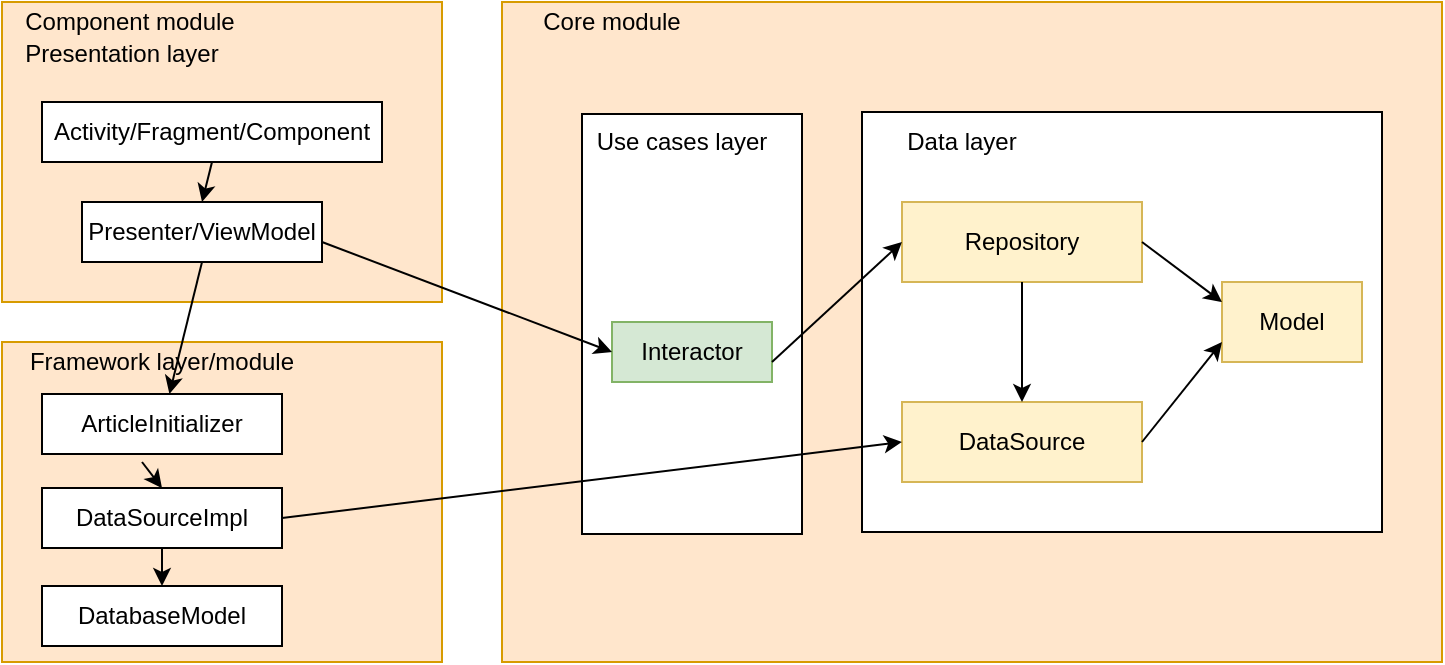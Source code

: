 <mxfile version="13.7.3" type="github">
  <diagram id="w7qW1xwqu-UQY-x-75Cr" name="Page-1">
    <mxGraphModel dx="903" dy="591" grid="1" gridSize="10" guides="1" tooltips="1" connect="1" arrows="1" fold="1" page="1" pageScale="1" pageWidth="827" pageHeight="1169" math="0" shadow="0">
      <root>
        <mxCell id="0" />
        <mxCell id="1" parent="0" />
        <mxCell id="_zqwE5ZrlS96qOXjIbwH-2" value="" style="rounded=0;whiteSpace=wrap;html=1;fillColor=#ffe6cc;strokeColor=#d79b00;" vertex="1" parent="1">
          <mxGeometry x="310" y="120" width="470" height="330" as="geometry" />
        </mxCell>
        <mxCell id="_zqwE5ZrlS96qOXjIbwH-3" value="" style="rounded=0;whiteSpace=wrap;html=1;" vertex="1" parent="1">
          <mxGeometry x="350" y="176" width="110" height="210" as="geometry" />
        </mxCell>
        <mxCell id="_zqwE5ZrlS96qOXjIbwH-4" value="" style="rounded=0;whiteSpace=wrap;html=1;" vertex="1" parent="1">
          <mxGeometry x="490" y="175" width="260" height="210" as="geometry" />
        </mxCell>
        <mxCell id="_zqwE5ZrlS96qOXjIbwH-5" value="Repository" style="rounded=0;whiteSpace=wrap;html=1;fillColor=#fff2cc;strokeColor=#d6b656;" vertex="1" parent="1">
          <mxGeometry x="510" y="220" width="120" height="40" as="geometry" />
        </mxCell>
        <mxCell id="_zqwE5ZrlS96qOXjIbwH-6" value="DataSource" style="rounded=0;whiteSpace=wrap;html=1;fillColor=#fff2cc;strokeColor=#d6b656;" vertex="1" parent="1">
          <mxGeometry x="510" y="320" width="120" height="40" as="geometry" />
        </mxCell>
        <mxCell id="_zqwE5ZrlS96qOXjIbwH-7" value="Core module" style="text;html=1;strokeColor=none;fillColor=none;align=center;verticalAlign=middle;whiteSpace=wrap;rounded=0;" vertex="1" parent="1">
          <mxGeometry x="320" y="120" width="90" height="20" as="geometry" />
        </mxCell>
        <mxCell id="_zqwE5ZrlS96qOXjIbwH-8" value="Use cases layer" style="text;html=1;strokeColor=none;fillColor=none;align=center;verticalAlign=middle;whiteSpace=wrap;rounded=0;" vertex="1" parent="1">
          <mxGeometry x="355" y="180" width="90" height="20" as="geometry" />
        </mxCell>
        <mxCell id="_zqwE5ZrlS96qOXjIbwH-9" value="Interactor" style="rounded=0;whiteSpace=wrap;html=1;fillColor=#d5e8d4;strokeColor=#82b366;" vertex="1" parent="1">
          <mxGeometry x="365" y="280" width="80" height="30" as="geometry" />
        </mxCell>
        <mxCell id="_zqwE5ZrlS96qOXjIbwH-10" value="Model" style="rounded=0;whiteSpace=wrap;html=1;fillColor=#fff2cc;strokeColor=#d6b656;" vertex="1" parent="1">
          <mxGeometry x="670" y="260" width="70" height="40" as="geometry" />
        </mxCell>
        <mxCell id="_zqwE5ZrlS96qOXjIbwH-12" value="Data layer" style="text;html=1;strokeColor=none;fillColor=none;align=center;verticalAlign=middle;whiteSpace=wrap;rounded=0;" vertex="1" parent="1">
          <mxGeometry x="510" y="180" width="60" height="20" as="geometry" />
        </mxCell>
        <mxCell id="_zqwE5ZrlS96qOXjIbwH-14" value="" style="rounded=0;whiteSpace=wrap;html=1;fillColor=#ffe6cc;strokeColor=#d79b00;" vertex="1" parent="1">
          <mxGeometry x="60" y="290" width="220" height="160" as="geometry" />
        </mxCell>
        <mxCell id="_zqwE5ZrlS96qOXjIbwH-15" value="Framework layer/module" style="text;html=1;strokeColor=none;fillColor=none;align=center;verticalAlign=middle;whiteSpace=wrap;rounded=0;" vertex="1" parent="1">
          <mxGeometry x="70" y="290" width="140" height="20" as="geometry" />
        </mxCell>
        <mxCell id="_zqwE5ZrlS96qOXjIbwH-16" value="" style="endArrow=classic;html=1;entryX=0;entryY=0.25;entryDx=0;entryDy=0;" edge="1" parent="1" target="_zqwE5ZrlS96qOXjIbwH-10">
          <mxGeometry width="50" height="50" relative="1" as="geometry">
            <mxPoint x="630" y="240" as="sourcePoint" />
            <mxPoint x="680" y="190" as="targetPoint" />
          </mxGeometry>
        </mxCell>
        <mxCell id="_zqwE5ZrlS96qOXjIbwH-17" value="" style="endArrow=classic;html=1;entryX=0;entryY=0.75;entryDx=0;entryDy=0;" edge="1" parent="1" target="_zqwE5ZrlS96qOXjIbwH-10">
          <mxGeometry width="50" height="50" relative="1" as="geometry">
            <mxPoint x="630" y="340" as="sourcePoint" />
            <mxPoint x="680" y="290" as="targetPoint" />
          </mxGeometry>
        </mxCell>
        <mxCell id="_zqwE5ZrlS96qOXjIbwH-18" value="" style="endArrow=classic;html=1;entryX=0.5;entryY=0;entryDx=0;entryDy=0;" edge="1" parent="1" target="_zqwE5ZrlS96qOXjIbwH-6">
          <mxGeometry width="50" height="50" relative="1" as="geometry">
            <mxPoint x="570" y="260" as="sourcePoint" />
            <mxPoint x="620" y="210" as="targetPoint" />
          </mxGeometry>
        </mxCell>
        <mxCell id="_zqwE5ZrlS96qOXjIbwH-19" value="" style="endArrow=classic;html=1;entryX=0;entryY=0.5;entryDx=0;entryDy=0;" edge="1" parent="1" target="_zqwE5ZrlS96qOXjIbwH-5">
          <mxGeometry width="50" height="50" relative="1" as="geometry">
            <mxPoint x="445" y="300" as="sourcePoint" />
            <mxPoint x="495" y="250" as="targetPoint" />
          </mxGeometry>
        </mxCell>
        <mxCell id="_zqwE5ZrlS96qOXjIbwH-20" value="" style="rounded=0;whiteSpace=wrap;html=1;fillColor=#ffe6cc;strokeColor=#d79b00;" vertex="1" parent="1">
          <mxGeometry x="60" y="120" width="220" height="150" as="geometry" />
        </mxCell>
        <mxCell id="_zqwE5ZrlS96qOXjIbwH-22" value="DataSourceImpl" style="rounded=0;whiteSpace=wrap;html=1;" vertex="1" parent="1">
          <mxGeometry x="80" y="363" width="120" height="30" as="geometry" />
        </mxCell>
        <mxCell id="_zqwE5ZrlS96qOXjIbwH-23" value="DatabaseModel" style="rounded=0;whiteSpace=wrap;html=1;" vertex="1" parent="1">
          <mxGeometry x="80" y="412" width="120" height="30" as="geometry" />
        </mxCell>
        <mxCell id="_zqwE5ZrlS96qOXjIbwH-24" value="" style="endArrow=classic;html=1;entryX=0.5;entryY=0;entryDx=0;entryDy=0;" edge="1" parent="1" target="_zqwE5ZrlS96qOXjIbwH-23">
          <mxGeometry width="50" height="50" relative="1" as="geometry">
            <mxPoint x="140" y="400" as="sourcePoint" />
            <mxPoint x="180" y="330" as="targetPoint" />
            <Array as="points">
              <mxPoint x="140" y="390" />
            </Array>
          </mxGeometry>
        </mxCell>
        <mxCell id="_zqwE5ZrlS96qOXjIbwH-25" value="" style="endArrow=classic;html=1;entryX=0;entryY=0.5;entryDx=0;entryDy=0;exitX=1;exitY=0.5;exitDx=0;exitDy=0;" edge="1" parent="1" source="_zqwE5ZrlS96qOXjIbwH-22" target="_zqwE5ZrlS96qOXjIbwH-6">
          <mxGeometry width="50" height="50" relative="1" as="geometry">
            <mxPoint x="200" y="370" as="sourcePoint" />
            <mxPoint x="250" y="320" as="targetPoint" />
          </mxGeometry>
        </mxCell>
        <mxCell id="_zqwE5ZrlS96qOXjIbwH-26" value="Activity/Fragment/Component" style="rounded=0;whiteSpace=wrap;html=1;" vertex="1" parent="1">
          <mxGeometry x="80" y="170" width="170" height="30" as="geometry" />
        </mxCell>
        <mxCell id="_zqwE5ZrlS96qOXjIbwH-27" value="Presenter/ViewModel" style="rounded=0;whiteSpace=wrap;html=1;" vertex="1" parent="1">
          <mxGeometry x="100" y="220" width="120" height="30" as="geometry" />
        </mxCell>
        <mxCell id="_zqwE5ZrlS96qOXjIbwH-28" value="" style="endArrow=classic;html=1;entryX=0.5;entryY=0;entryDx=0;entryDy=0;exitX=0.5;exitY=1;exitDx=0;exitDy=0;" edge="1" parent="1" source="_zqwE5ZrlS96qOXjIbwH-26" target="_zqwE5ZrlS96qOXjIbwH-27">
          <mxGeometry width="50" height="50" relative="1" as="geometry">
            <mxPoint x="160" y="210" as="sourcePoint" />
            <mxPoint x="210" y="140" as="targetPoint" />
          </mxGeometry>
        </mxCell>
        <mxCell id="_zqwE5ZrlS96qOXjIbwH-29" value="" style="endArrow=classic;html=1;entryX=0;entryY=0.5;entryDx=0;entryDy=0;" edge="1" parent="1" target="_zqwE5ZrlS96qOXjIbwH-9">
          <mxGeometry width="50" height="50" relative="1" as="geometry">
            <mxPoint x="220" y="240" as="sourcePoint" />
            <mxPoint x="270" y="190" as="targetPoint" />
          </mxGeometry>
        </mxCell>
        <mxCell id="_zqwE5ZrlS96qOXjIbwH-32" value="Component module" style="text;html=1;strokeColor=none;fillColor=none;align=center;verticalAlign=middle;whiteSpace=wrap;rounded=0;" vertex="1" parent="1">
          <mxGeometry x="69" y="120" width="110" height="20" as="geometry" />
        </mxCell>
        <mxCell id="_zqwE5ZrlS96qOXjIbwH-34" value="Presentation layer" style="text;html=1;strokeColor=none;fillColor=none;align=center;verticalAlign=middle;whiteSpace=wrap;rounded=0;" vertex="1" parent="1">
          <mxGeometry x="65" y="136" width="110" height="20" as="geometry" />
        </mxCell>
        <mxCell id="_zqwE5ZrlS96qOXjIbwH-35" value="ArticleInitializer" style="rounded=0;whiteSpace=wrap;html=1;" vertex="1" parent="1">
          <mxGeometry x="80" y="316" width="120" height="30" as="geometry" />
        </mxCell>
        <mxCell id="_zqwE5ZrlS96qOXjIbwH-36" value="" style="endArrow=classic;html=1;entryX=0.5;entryY=0;entryDx=0;entryDy=0;" edge="1" parent="1" target="_zqwE5ZrlS96qOXjIbwH-22">
          <mxGeometry width="50" height="50" relative="1" as="geometry">
            <mxPoint x="130" y="350" as="sourcePoint" />
            <mxPoint x="180" y="290" as="targetPoint" />
          </mxGeometry>
        </mxCell>
        <mxCell id="_zqwE5ZrlS96qOXjIbwH-37" value="" style="endArrow=classic;html=1;" edge="1" parent="1" target="_zqwE5ZrlS96qOXjIbwH-35">
          <mxGeometry width="50" height="50" relative="1" as="geometry">
            <mxPoint x="160" y="250" as="sourcePoint" />
            <mxPoint x="210" y="200" as="targetPoint" />
          </mxGeometry>
        </mxCell>
      </root>
    </mxGraphModel>
  </diagram>
</mxfile>
